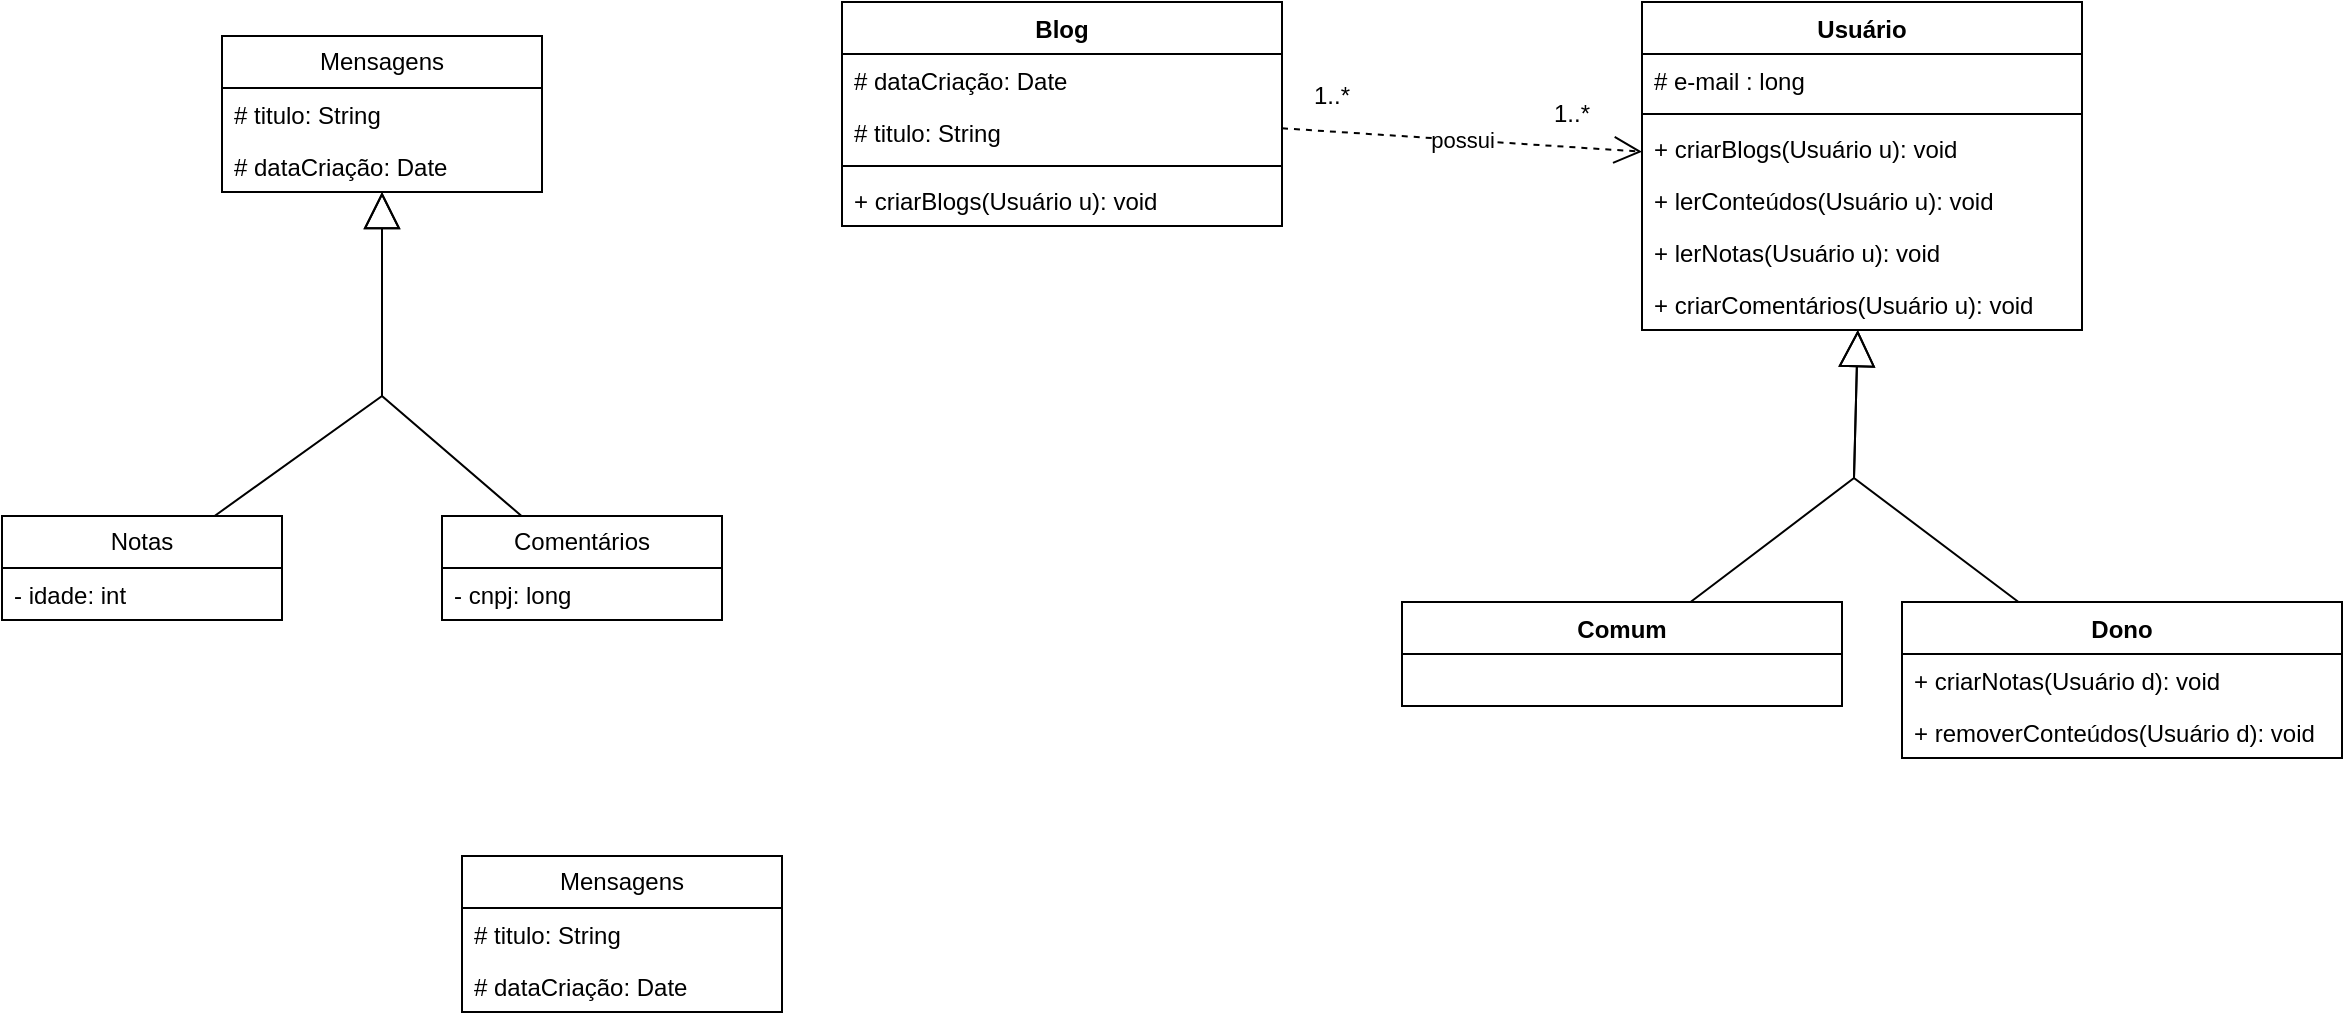 <mxfile version="24.5.4" type="github">
  <diagram name="Página-1" id="YLk_u_1vePcQQS7yQciO">
    <mxGraphModel dx="1114" dy="610" grid="1" gridSize="10" guides="1" tooltips="1" connect="1" arrows="1" fold="1" page="1" pageScale="1" pageWidth="827" pageHeight="1169" math="0" shadow="0">
      <root>
        <mxCell id="0" />
        <mxCell id="1" parent="0" />
        <mxCell id="bRfRQvqsMXY8m4QTp9Di-1" value="Mensagens" style="swimlane;fontStyle=0;childLayout=stackLayout;horizontal=1;startSize=26;fillColor=none;horizontalStack=0;resizeParent=1;resizeParentMax=0;resizeLast=0;collapsible=1;marginBottom=0;whiteSpace=wrap;html=1;" parent="1" vertex="1">
          <mxGeometry x="160" y="320" width="160" height="78" as="geometry">
            <mxRectangle x="10" y="230" width="80" height="30" as="alternateBounds" />
          </mxGeometry>
        </mxCell>
        <mxCell id="bRfRQvqsMXY8m4QTp9Di-2" value="# titulo: String" style="text;strokeColor=none;fillColor=none;align=left;verticalAlign=top;spacingLeft=4;spacingRight=4;overflow=hidden;rotatable=0;points=[[0,0.5],[1,0.5]];portConstraint=eastwest;whiteSpace=wrap;html=1;" parent="bRfRQvqsMXY8m4QTp9Di-1" vertex="1">
          <mxGeometry y="26" width="160" height="26" as="geometry" />
        </mxCell>
        <mxCell id="bRfRQvqsMXY8m4QTp9Di-3" value="# dataCriação: Date" style="text;strokeColor=none;fillColor=none;align=left;verticalAlign=top;spacingLeft=4;spacingRight=4;overflow=hidden;rotatable=0;points=[[0,0.5],[1,0.5]];portConstraint=eastwest;whiteSpace=wrap;html=1;" parent="bRfRQvqsMXY8m4QTp9Di-1" vertex="1">
          <mxGeometry y="52" width="160" height="26" as="geometry" />
        </mxCell>
        <mxCell id="bRfRQvqsMXY8m4QTp9Di-7" value="Comentários" style="swimlane;fontStyle=0;childLayout=stackLayout;horizontal=1;startSize=26;fillColor=none;horizontalStack=0;resizeParent=1;resizeParentMax=0;resizeLast=0;collapsible=1;marginBottom=0;whiteSpace=wrap;html=1;" parent="1" vertex="1">
          <mxGeometry x="270" y="560" width="140" height="52" as="geometry" />
        </mxCell>
        <mxCell id="bRfRQvqsMXY8m4QTp9Di-8" value="- cnpj: long" style="text;strokeColor=none;fillColor=none;align=left;verticalAlign=top;spacingLeft=4;spacingRight=4;overflow=hidden;rotatable=0;points=[[0,0.5],[1,0.5]];portConstraint=eastwest;whiteSpace=wrap;html=1;" parent="bRfRQvqsMXY8m4QTp9Di-7" vertex="1">
          <mxGeometry y="26" width="140" height="26" as="geometry" />
        </mxCell>
        <mxCell id="bRfRQvqsMXY8m4QTp9Di-9" value="Notas" style="swimlane;fontStyle=0;childLayout=stackLayout;horizontal=1;startSize=26;fillColor=none;horizontalStack=0;resizeParent=1;resizeParentMax=0;resizeLast=0;collapsible=1;marginBottom=0;whiteSpace=wrap;html=1;" parent="1" vertex="1">
          <mxGeometry x="50" y="560" width="140" height="52" as="geometry" />
        </mxCell>
        <mxCell id="bRfRQvqsMXY8m4QTp9Di-12" value="- idade: int" style="text;strokeColor=none;fillColor=none;align=left;verticalAlign=top;spacingLeft=4;spacingRight=4;overflow=hidden;rotatable=0;points=[[0,0.5],[1,0.5]];portConstraint=eastwest;whiteSpace=wrap;html=1;" parent="bRfRQvqsMXY8m4QTp9Di-9" vertex="1">
          <mxGeometry y="26" width="140" height="26" as="geometry" />
        </mxCell>
        <mxCell id="bRfRQvqsMXY8m4QTp9Di-13" value="" style="endArrow=block;endSize=16;endFill=0;html=1;rounded=0;" parent="1" source="bRfRQvqsMXY8m4QTp9Di-9" target="bRfRQvqsMXY8m4QTp9Di-1" edge="1">
          <mxGeometry width="160" relative="1" as="geometry">
            <mxPoint x="150" y="600" as="sourcePoint" />
            <mxPoint x="310" y="600" as="targetPoint" />
            <Array as="points">
              <mxPoint x="240" y="500" />
            </Array>
          </mxGeometry>
        </mxCell>
        <mxCell id="bRfRQvqsMXY8m4QTp9Di-14" value="" style="endArrow=block;endSize=16;endFill=0;html=1;rounded=0;" parent="1" source="bRfRQvqsMXY8m4QTp9Di-7" target="bRfRQvqsMXY8m4QTp9Di-1" edge="1">
          <mxGeometry width="160" relative="1" as="geometry">
            <mxPoint x="350" y="430" as="sourcePoint" />
            <mxPoint x="240" y="384" as="targetPoint" />
            <Array as="points">
              <mxPoint x="240" y="500" />
            </Array>
          </mxGeometry>
        </mxCell>
        <mxCell id="bRfRQvqsMXY8m4QTp9Di-15" value="Blog" style="swimlane;fontStyle=1;align=center;verticalAlign=top;childLayout=stackLayout;horizontal=1;startSize=26;horizontalStack=0;resizeParent=1;resizeParentMax=0;resizeLast=0;collapsible=1;marginBottom=0;whiteSpace=wrap;html=1;" parent="1" vertex="1">
          <mxGeometry x="470" y="303" width="220" height="112" as="geometry" />
        </mxCell>
        <mxCell id="FkqlrBUK0DtWvigdb3or-8" value="# dataCriação: Date" style="text;strokeColor=none;fillColor=none;align=left;verticalAlign=top;spacingLeft=4;spacingRight=4;overflow=hidden;rotatable=0;points=[[0,0.5],[1,0.5]];portConstraint=eastwest;whiteSpace=wrap;html=1;" vertex="1" parent="bRfRQvqsMXY8m4QTp9Di-15">
          <mxGeometry y="26" width="220" height="26" as="geometry" />
        </mxCell>
        <mxCell id="FkqlrBUK0DtWvigdb3or-7" value="# titulo: String" style="text;strokeColor=none;fillColor=none;align=left;verticalAlign=top;spacingLeft=4;spacingRight=4;overflow=hidden;rotatable=0;points=[[0,0.5],[1,0.5]];portConstraint=eastwest;whiteSpace=wrap;html=1;" vertex="1" parent="bRfRQvqsMXY8m4QTp9Di-15">
          <mxGeometry y="52" width="220" height="26" as="geometry" />
        </mxCell>
        <mxCell id="bRfRQvqsMXY8m4QTp9Di-20" value="" style="line;strokeWidth=1;fillColor=none;align=left;verticalAlign=middle;spacingTop=-1;spacingLeft=3;spacingRight=3;rotatable=0;labelPosition=right;points=[];portConstraint=eastwest;strokeColor=inherit;" parent="bRfRQvqsMXY8m4QTp9Di-15" vertex="1">
          <mxGeometry y="78" width="220" height="8" as="geometry" />
        </mxCell>
        <mxCell id="FkqlrBUK0DtWvigdb3or-5" value="+ criarBlogs(Usuário u): void" style="text;strokeColor=none;fillColor=none;align=left;verticalAlign=top;spacingLeft=4;spacingRight=4;overflow=hidden;rotatable=0;points=[[0,0.5],[1,0.5]];portConstraint=eastwest;whiteSpace=wrap;html=1;" vertex="1" parent="bRfRQvqsMXY8m4QTp9Di-15">
          <mxGeometry y="86" width="220" height="26" as="geometry" />
        </mxCell>
        <mxCell id="FkqlrBUK0DtWvigdb3or-1" value="Mensagens" style="swimlane;fontStyle=0;childLayout=stackLayout;horizontal=1;startSize=26;fillColor=none;horizontalStack=0;resizeParent=1;resizeParentMax=0;resizeLast=0;collapsible=1;marginBottom=0;whiteSpace=wrap;html=1;" vertex="1" parent="1">
          <mxGeometry x="280" y="730" width="160" height="78" as="geometry">
            <mxRectangle x="10" y="230" width="80" height="30" as="alternateBounds" />
          </mxGeometry>
        </mxCell>
        <mxCell id="FkqlrBUK0DtWvigdb3or-2" value="# titulo: String" style="text;strokeColor=none;fillColor=none;align=left;verticalAlign=top;spacingLeft=4;spacingRight=4;overflow=hidden;rotatable=0;points=[[0,0.5],[1,0.5]];portConstraint=eastwest;whiteSpace=wrap;html=1;" vertex="1" parent="FkqlrBUK0DtWvigdb3or-1">
          <mxGeometry y="26" width="160" height="26" as="geometry" />
        </mxCell>
        <mxCell id="FkqlrBUK0DtWvigdb3or-3" value="# dataCriação: Date" style="text;strokeColor=none;fillColor=none;align=left;verticalAlign=top;spacingLeft=4;spacingRight=4;overflow=hidden;rotatable=0;points=[[0,0.5],[1,0.5]];portConstraint=eastwest;whiteSpace=wrap;html=1;" vertex="1" parent="FkqlrBUK0DtWvigdb3or-1">
          <mxGeometry y="52" width="160" height="26" as="geometry" />
        </mxCell>
        <mxCell id="FkqlrBUK0DtWvigdb3or-14" value="Dono" style="swimlane;fontStyle=1;align=center;verticalAlign=top;childLayout=stackLayout;horizontal=1;startSize=26;horizontalStack=0;resizeParent=1;resizeParentMax=0;resizeLast=0;collapsible=1;marginBottom=0;whiteSpace=wrap;html=1;" vertex="1" parent="1">
          <mxGeometry x="1000" y="603" width="220" height="78" as="geometry" />
        </mxCell>
        <mxCell id="FkqlrBUK0DtWvigdb3or-20" value="+ criarNotas(Usuário d): void" style="text;strokeColor=none;fillColor=none;align=left;verticalAlign=top;spacingLeft=4;spacingRight=4;overflow=hidden;rotatable=0;points=[[0,0.5],[1,0.5]];portConstraint=eastwest;whiteSpace=wrap;html=1;" vertex="1" parent="FkqlrBUK0DtWvigdb3or-14">
          <mxGeometry y="26" width="220" height="26" as="geometry" />
        </mxCell>
        <mxCell id="FkqlrBUK0DtWvigdb3or-28" value="+ removerConteúdos(Usuário d): void" style="text;strokeColor=none;fillColor=none;align=left;verticalAlign=top;spacingLeft=4;spacingRight=4;overflow=hidden;rotatable=0;points=[[0,0.5],[1,0.5]];portConstraint=eastwest;whiteSpace=wrap;html=1;" vertex="1" parent="FkqlrBUK0DtWvigdb3or-14">
          <mxGeometry y="52" width="220" height="26" as="geometry" />
        </mxCell>
        <mxCell id="FkqlrBUK0DtWvigdb3or-16" value="Comum" style="swimlane;fontStyle=1;align=center;verticalAlign=top;childLayout=stackLayout;horizontal=1;startSize=26;horizontalStack=0;resizeParent=1;resizeParentMax=0;resizeLast=0;collapsible=1;marginBottom=0;whiteSpace=wrap;html=1;" vertex="1" parent="1">
          <mxGeometry x="750" y="603" width="220" height="52" as="geometry" />
        </mxCell>
        <mxCell id="FkqlrBUK0DtWvigdb3or-18" value="" style="endArrow=block;endSize=16;endFill=0;html=1;rounded=0;" edge="1" parent="1" source="FkqlrBUK0DtWvigdb3or-16" target="FkqlrBUK0DtWvigdb3or-21">
          <mxGeometry width="160" relative="1" as="geometry">
            <mxPoint x="920" y="601" as="sourcePoint" />
            <mxPoint x="975.317" y="485" as="targetPoint" />
            <Array as="points">
              <mxPoint x="976" y="541" />
            </Array>
          </mxGeometry>
        </mxCell>
        <mxCell id="FkqlrBUK0DtWvigdb3or-19" value="" style="endArrow=block;endSize=16;endFill=0;html=1;rounded=0;" edge="1" parent="1" source="FkqlrBUK0DtWvigdb3or-14" target="FkqlrBUK0DtWvigdb3or-21">
          <mxGeometry width="160" relative="1" as="geometry">
            <mxPoint x="1053" y="601" as="sourcePoint" />
            <mxPoint x="975.317" y="485" as="targetPoint" />
            <Array as="points">
              <mxPoint x="976" y="541" />
            </Array>
          </mxGeometry>
        </mxCell>
        <mxCell id="FkqlrBUK0DtWvigdb3or-21" value="Usuário" style="swimlane;fontStyle=1;align=center;verticalAlign=top;childLayout=stackLayout;horizontal=1;startSize=26;horizontalStack=0;resizeParent=1;resizeParentMax=0;resizeLast=0;collapsible=1;marginBottom=0;whiteSpace=wrap;html=1;" vertex="1" parent="1">
          <mxGeometry x="870" y="303" width="220" height="164" as="geometry" />
        </mxCell>
        <mxCell id="FkqlrBUK0DtWvigdb3or-10" value="# e-mail : long" style="text;strokeColor=none;fillColor=none;align=left;verticalAlign=top;spacingLeft=4;spacingRight=4;overflow=hidden;rotatable=0;points=[[0,0.5],[1,0.5]];portConstraint=eastwest;whiteSpace=wrap;html=1;" vertex="1" parent="FkqlrBUK0DtWvigdb3or-21">
          <mxGeometry y="26" width="220" height="26" as="geometry" />
        </mxCell>
        <mxCell id="FkqlrBUK0DtWvigdb3or-24" value="" style="line;strokeWidth=1;fillColor=none;align=left;verticalAlign=middle;spacingTop=-1;spacingLeft=3;spacingRight=3;rotatable=0;labelPosition=right;points=[];portConstraint=eastwest;strokeColor=inherit;" vertex="1" parent="FkqlrBUK0DtWvigdb3or-21">
          <mxGeometry y="52" width="220" height="8" as="geometry" />
        </mxCell>
        <mxCell id="FkqlrBUK0DtWvigdb3or-25" value="+ criarBlogs(Usuário u): void" style="text;strokeColor=none;fillColor=none;align=left;verticalAlign=top;spacingLeft=4;spacingRight=4;overflow=hidden;rotatable=0;points=[[0,0.5],[1,0.5]];portConstraint=eastwest;whiteSpace=wrap;html=1;" vertex="1" parent="FkqlrBUK0DtWvigdb3or-21">
          <mxGeometry y="60" width="220" height="26" as="geometry" />
        </mxCell>
        <mxCell id="FkqlrBUK0DtWvigdb3or-13" value="+ lerConteúdos(Usuário u): void" style="text;strokeColor=none;fillColor=none;align=left;verticalAlign=top;spacingLeft=4;spacingRight=4;overflow=hidden;rotatable=0;points=[[0,0.5],[1,0.5]];portConstraint=eastwest;whiteSpace=wrap;html=1;" vertex="1" parent="FkqlrBUK0DtWvigdb3or-21">
          <mxGeometry y="86" width="220" height="26" as="geometry" />
        </mxCell>
        <mxCell id="FkqlrBUK0DtWvigdb3or-27" value="+ lerNotas(Usuário u): void" style="text;strokeColor=none;fillColor=none;align=left;verticalAlign=top;spacingLeft=4;spacingRight=4;overflow=hidden;rotatable=0;points=[[0,0.5],[1,0.5]];portConstraint=eastwest;whiteSpace=wrap;html=1;" vertex="1" parent="FkqlrBUK0DtWvigdb3or-21">
          <mxGeometry y="112" width="220" height="26" as="geometry" />
        </mxCell>
        <mxCell id="FkqlrBUK0DtWvigdb3or-26" value="+ criarComentários(Usuário u): void" style="text;strokeColor=none;fillColor=none;align=left;verticalAlign=top;spacingLeft=4;spacingRight=4;overflow=hidden;rotatable=0;points=[[0,0.5],[1,0.5]];portConstraint=eastwest;whiteSpace=wrap;html=1;" vertex="1" parent="FkqlrBUK0DtWvigdb3or-21">
          <mxGeometry y="138" width="220" height="26" as="geometry" />
        </mxCell>
        <mxCell id="bRfRQvqsMXY8m4QTp9Di-31" value="possui" style="endArrow=open;endSize=12;dashed=1;html=1;rounded=0;" parent="1" source="bRfRQvqsMXY8m4QTp9Di-15" target="FkqlrBUK0DtWvigdb3or-21" edge="1">
          <mxGeometry width="160" relative="1" as="geometry">
            <mxPoint x="830" y="400" as="sourcePoint" />
            <mxPoint x="640" y="400" as="targetPoint" />
          </mxGeometry>
        </mxCell>
        <mxCell id="bRfRQvqsMXY8m4QTp9Di-32" value="1..*" style="text;html=1;align=center;verticalAlign=middle;whiteSpace=wrap;rounded=0;" parent="1" vertex="1">
          <mxGeometry x="680" y="340" width="70" height="20" as="geometry" />
        </mxCell>
        <mxCell id="bRfRQvqsMXY8m4QTp9Di-33" value="1..*" style="text;html=1;align=center;verticalAlign=middle;whiteSpace=wrap;rounded=0;" parent="1" vertex="1">
          <mxGeometry x="810" y="349" width="50" height="20" as="geometry" />
        </mxCell>
      </root>
    </mxGraphModel>
  </diagram>
</mxfile>
